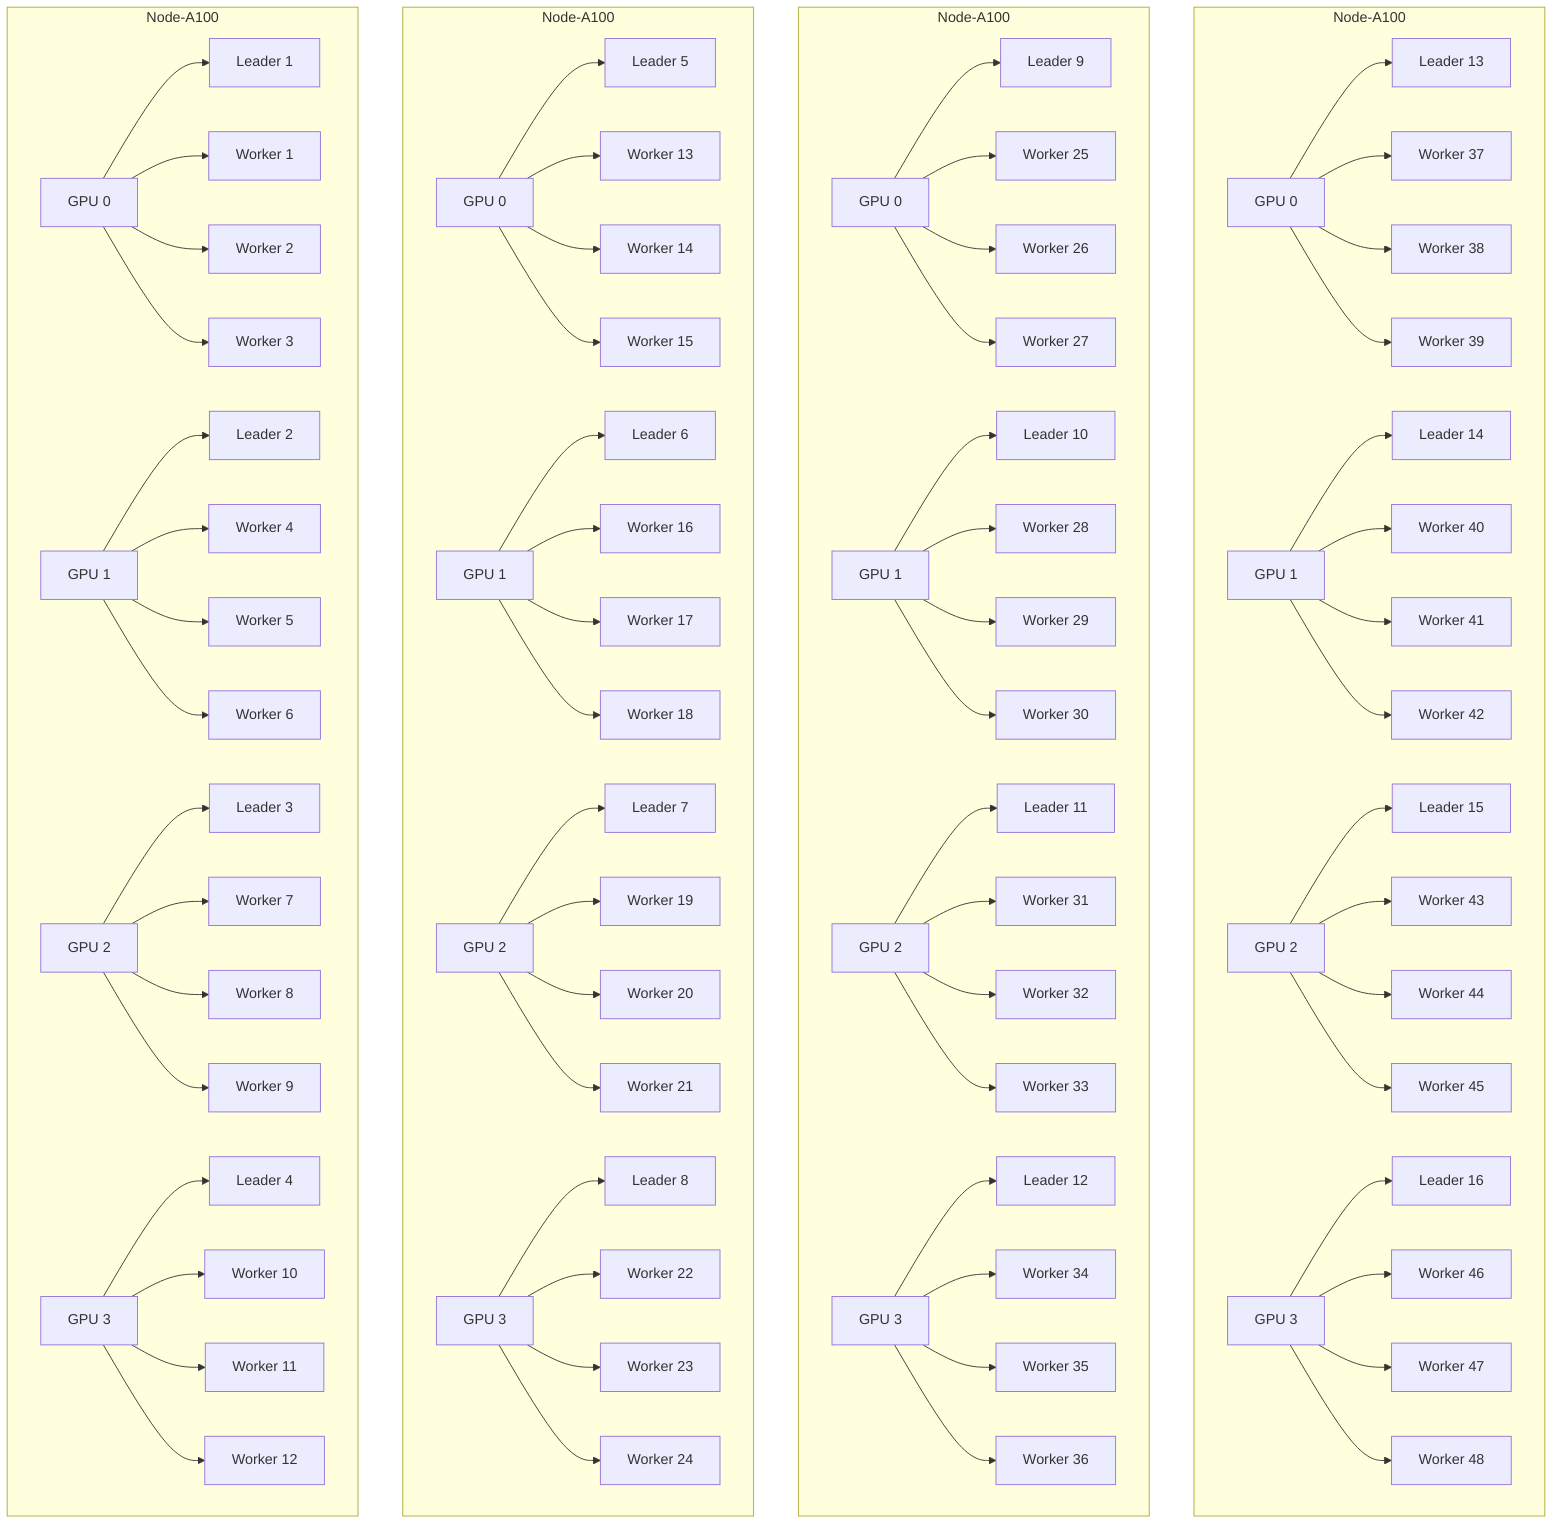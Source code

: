 graph TD
    subgraph Node1[Node-A100]
        GPU0_1[GPU 0]
        GPU1_1[GPU 1]
        GPU2_1[GPU 2]
        GPU3_1[GPU 3]

        GPU0_1 --> L13[Leader 13]
        GPU0_1 --> W37[Worker 37]
        GPU0_1 --> W38[Worker 38]
        GPU0_1 --> W39[Worker 39]

        GPU1_1 --> L14[Leader 14]
        GPU1_1 --> W40[Worker 40]
        GPU1_1 --> W41[Worker 41]
        GPU1_1 --> W42[Worker 42]

        GPU2_1 --> L15[Leader 15]
        GPU2_1 --> W43[Worker 43]
        GPU2_1 --> W44[Worker 44]
        GPU2_1 --> W45[Worker 45]

        GPU3_1 --> L16[Leader 16]
        GPU3_1 --> W46[Worker 46]
        GPU3_1 --> W47[Worker 47]
        GPU3_1 --> W48[Worker 48]
    end

    subgraph Node2[Node-A100]
        GPU0_2[GPU 0]
        GPU1_2[GPU 1]
        GPU2_2[GPU 2]
        GPU3_2[GPU 3]

        GPU0_2 --> L9[Leader 9]
        GPU0_2 --> W25[Worker 25]
        GPU0_2 --> W26[Worker 26]
        GPU0_2 --> W27[Worker 27]

        GPU1_2 --> L10[Leader 10]
        GPU1_2 --> W28[Worker 28]
        GPU1_2 --> W29[Worker 29]
        GPU1_2 --> W30[Worker 30]

        GPU2_2 --> L11[Leader 11]
        GPU2_2 --> W31[Worker 31]
        GPU2_2 --> W32[Worker 32]
        GPU2_2 --> W33[Worker 33]

        GPU3_2 --> L12[Leader 12]
        GPU3_2 --> W34[Worker 34]
        GPU3_2 --> W35[Worker 35]
        GPU3_2 --> W36[Worker 36]
    end

    subgraph Node3[Node-A100]
        GPU0_3[GPU 0]
        GPU1_3[GPU 1]
        GPU2_3[GPU 2]
        GPU3_3[GPU 3]

        GPU0_3 --> L5[Leader 5]
        GPU0_3 --> W13[Worker 13]
        GPU0_3 --> W14[Worker 14]
        GPU0_3 --> W15[Worker 15]

        GPU1_3 --> L6[Leader 6]
        GPU1_3 --> W16[Worker 16]
        GPU1_3 --> W17[Worker 17]
        GPU1_3 --> W18[Worker 18]

        GPU2_3 --> L7[Leader 7]
        GPU2_3 --> W19[Worker 19]
        GPU2_3 --> W20[Worker 20]
        GPU2_3 --> W21[Worker 21]

        GPU3_3 --> L8[Leader 8]
        GPU3_3 --> W22[Worker 22]
        GPU3_3 --> W23[Worker 23]
        GPU3_3 --> W24[Worker 24]
    end

    subgraph Node4[Node-A100]
        GPU0_4[GPU 0]
        GPU1_4[GPU 1]
        GPU2_4[GPU 2]
        GPU3_4[GPU 3]

        GPU0_4 --> L1[Leader 1]
        GPU0_4 --> W1[Worker 1]
        GPU0_4 --> W2[Worker 2]
        GPU0_4 --> W3[Worker 3]

        GPU1_4 --> L2[Leader 2]
        GPU1_4 --> W4[Worker 4]
        GPU1_4 --> W5[Worker 5]
        GPU1_4 --> W6[Worker 6]

        GPU2_4 --> L3[Leader 3]
        GPU2_4 --> W7[Worker 7]
        GPU2_4 --> W8[Worker 8]
        GPU2_4 --> W9[Worker 9]

        GPU3_4 --> L4[Leader 4]
        GPU3_4 --> W10[Worker 10]
        GPU3_4 --> W11[Worker 11]
        GPU3_4 --> W12[Worker 12]
    end